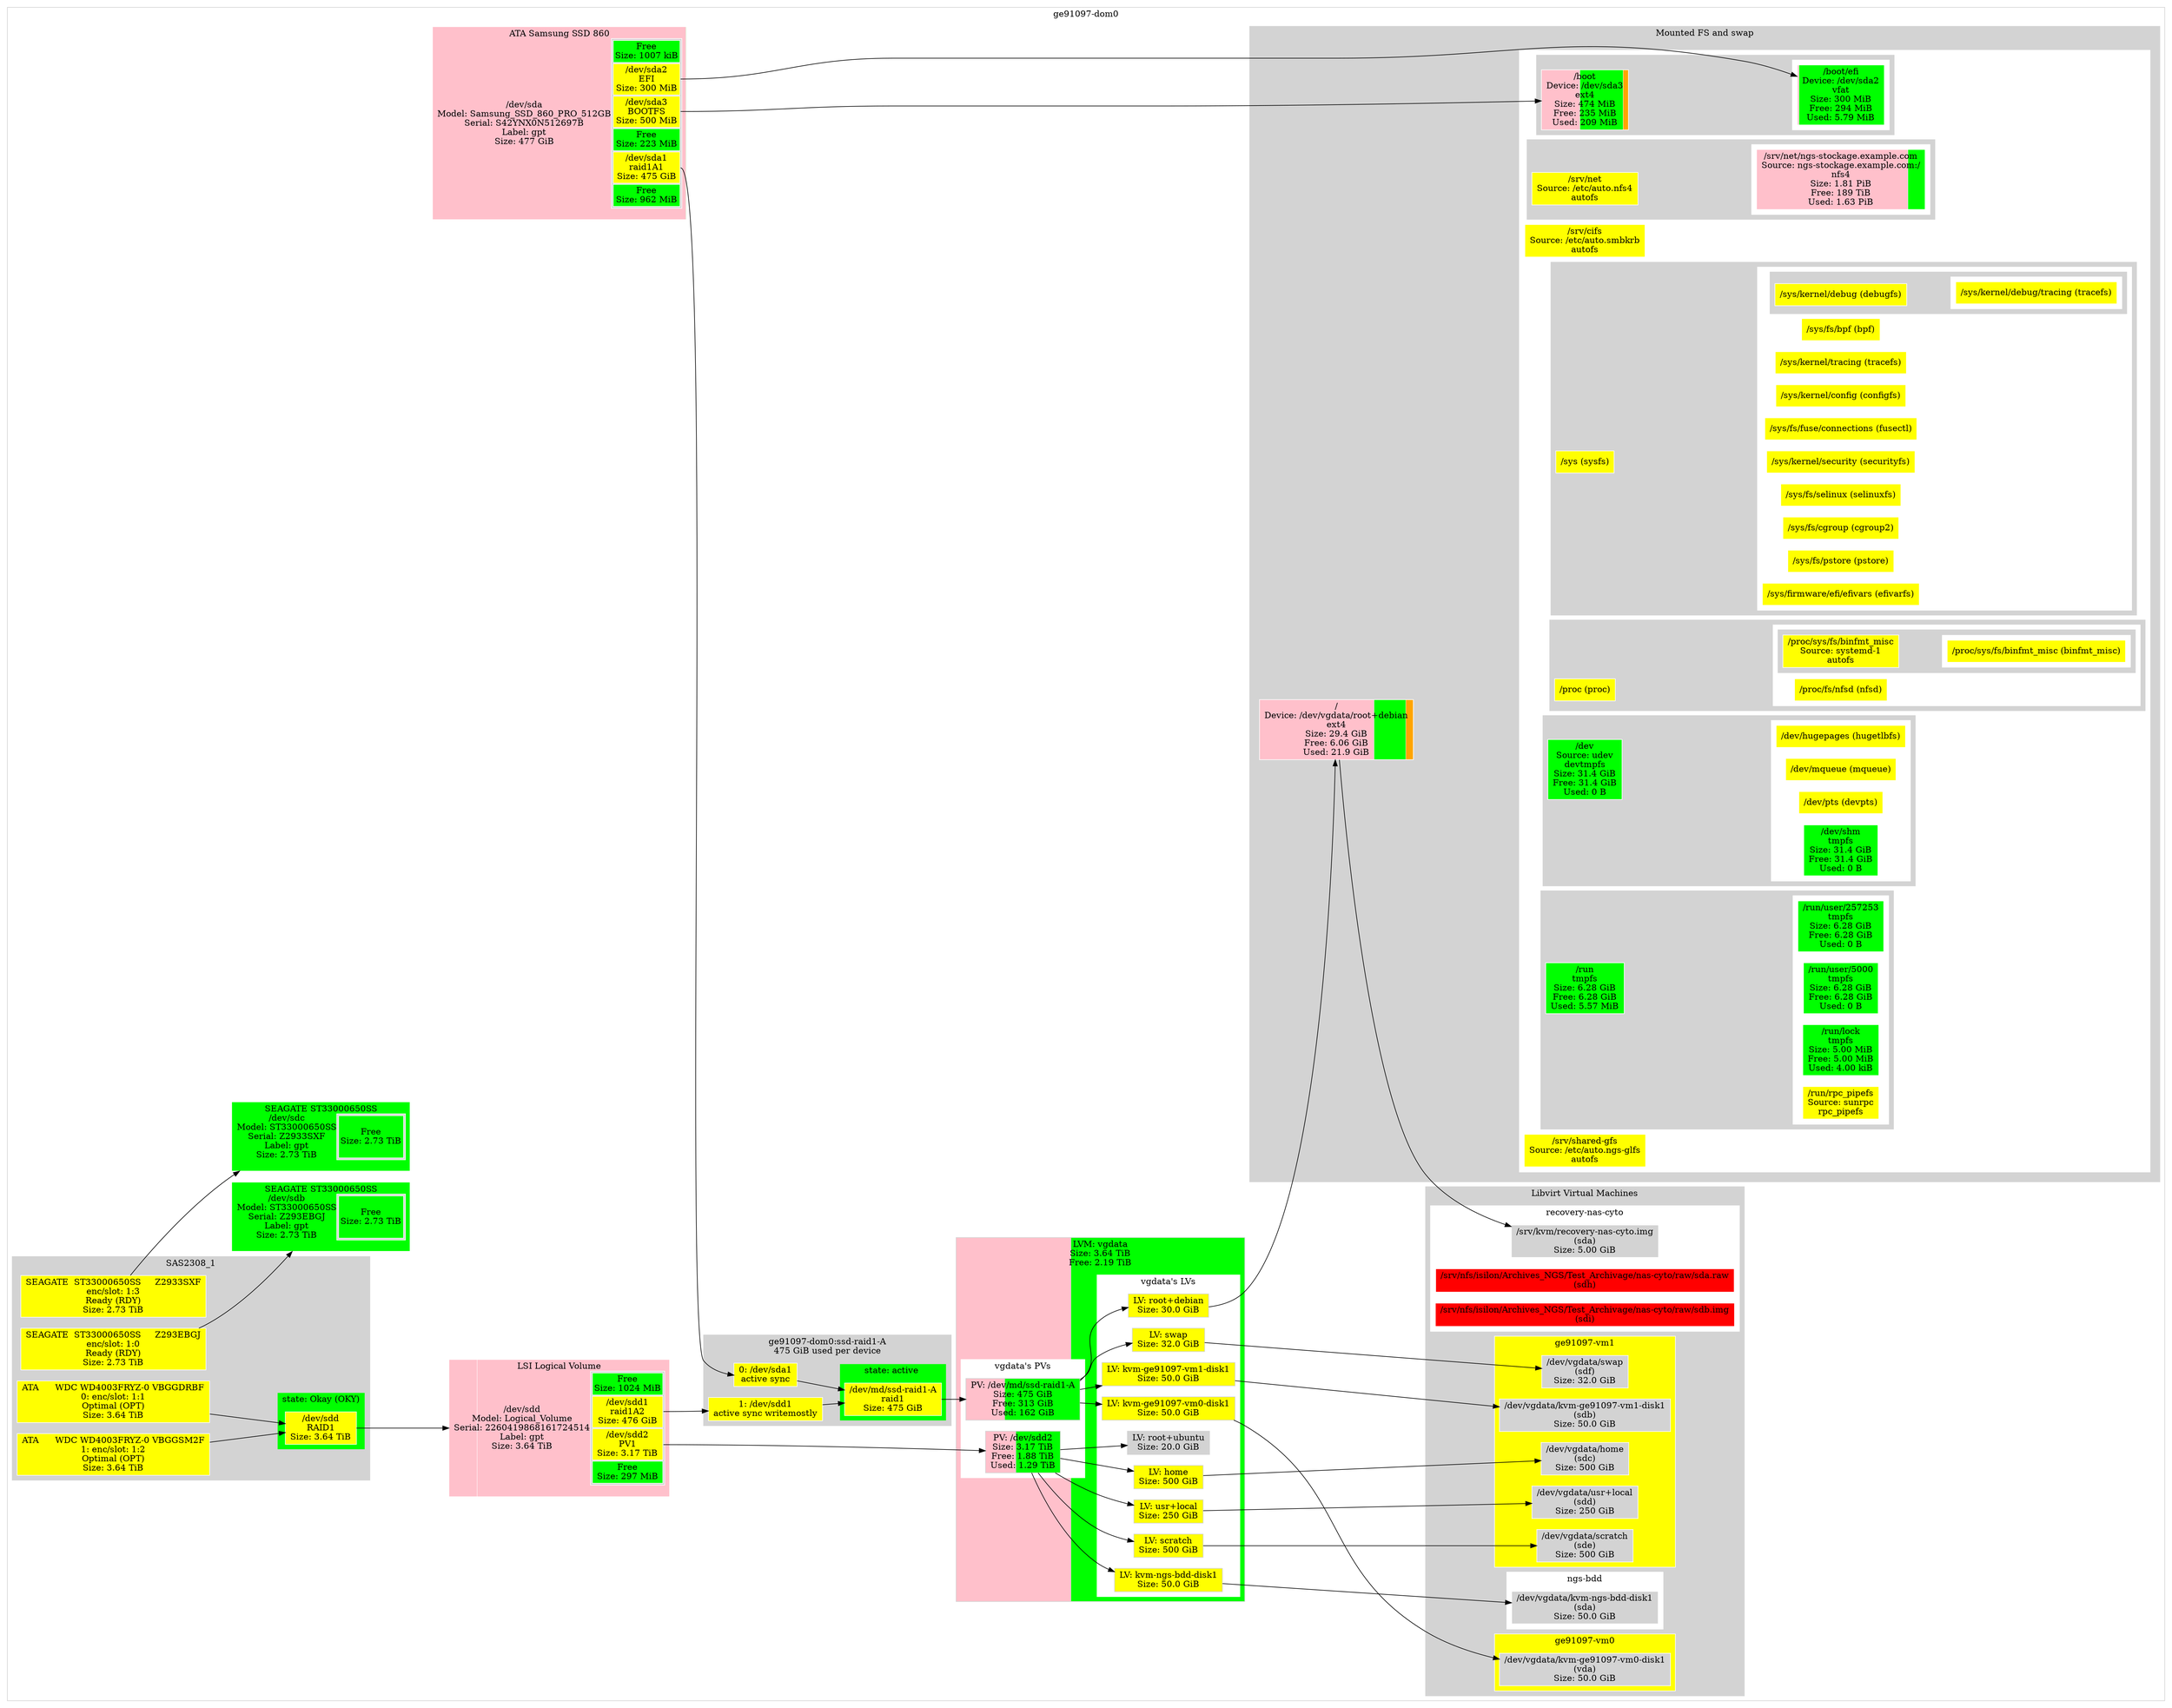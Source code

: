 digraph "ge91097-dom0"{ // HEADER: MACHINE
	rankdir=LR; // HEADER: MACHINE
	subgraph "cluster_machine@ge91097-dom0" {
		style=filled;
		color=lightgrey;
		fillcolor=white;
		node [style=filled,color=white,fillcolor=white,shape=rectangle];
			{ "machine@ge91097-dom0|Partition::GPT@sda" [
				label=<<TABLE BORDER="0" CELLPADDING="0" CELLSPACING="0">
						<TR> <TD COLSPAN="2">ATA Samsung SSD 860</TD> </TR><TR><TD >/dev/sda<BR/>Model: Samsung_SSD_860_PRO_512GB<BR/>Serial: S42YNX0N512697B<BR/>Label: gpt<BR/>Size: 477 GiB</TD>    <TD BGCOLOR="lightgrey">
						<TABLE >
							<TR>
								<TD bgcolor="green">
								Free<BR/>Size: 1007 kiB
								</TD>
							</TR>
							<TR>
								<TD PORT="2" BGCOLOR="yellow">
								/dev/sda2<BR/>EFI<BR/>Size: 300 MiB
								</TD>
							</TR>
							<TR>
								<TD PORT="3" BGCOLOR="yellow">
								/dev/sda3<BR/>BOOTFS<BR/>Size: 500 MiB
								</TD>
							</TR>
							<TR>
								<TD bgcolor="green">
								Free<BR/>Size: 223 MiB
								</TD>
							</TR>
							<TR>
								<TD PORT="1" BGCOLOR="yellow">
								/dev/sda1<BR/>raid1A1<BR/>Size: 475 GiB
								</TD>
							</TR>
							<TR>
								<TD bgcolor="green">
								Free<BR/>Size: 962 MiB
								</TD>
							</TR>
						</TABLE>
						</TD> </TR><TR> <TD COLSPAN="2"> </TD> </TR>
					</TABLE>
				>;
				// Style node
				color=white;
				fillcolor=lightgrey;
				shape="rectangle";
				style=striped;
				fillcolor="green;0.000002:pink;0.000614:pink;0.001024:green;0.000457:pink;0.995933:green;0.001970";
			]; }
			{ "machine@ge91097-dom0|Partition::GPT@sdb" [
				label=<<TABLE BORDER="0" CELLPADDING="0" CELLSPACING="0">
						<TR> <TD COLSPAN="2">SEAGATE ST33000650SS</TD> </TR><TR><TD >/dev/sdb<BR/>Model: ST33000650SS<BR/>Serial: Z293EBGJ<BR/>Label: gpt<BR/>Size: 2.73 TiB</TD>    <TD BGCOLOR="lightgrey">
						<TABLE >
							<TR>
								<TD bgcolor="green">
								Free<BR/>Size: 2.73 TiB
								</TD>
							</TR>
						</TABLE>
						</TD> </TR><TR> <TD COLSPAN="2"> </TD> </TR>
					</TABLE>
				>;
				// Style node
				color=white;
				fillcolor=lightgrey;
				shape="rectangle";
				style=striped;
				fillcolor="green;1.000000";
			]; }
			{ "machine@ge91097-dom0|Partition::GPT@sdc" [
				label=<<TABLE BORDER="0" CELLPADDING="0" CELLSPACING="0">
						<TR> <TD COLSPAN="2">SEAGATE ST33000650SS</TD> </TR><TR><TD >/dev/sdc<BR/>Model: ST33000650SS<BR/>Serial: Z2933SXF<BR/>Label: gpt<BR/>Size: 2.73 TiB</TD>    <TD BGCOLOR="lightgrey">
						<TABLE >
							<TR>
								<TD bgcolor="green">
								Free<BR/>Size: 2.73 TiB
								</TD>
							</TR>
						</TABLE>
						</TD> </TR><TR> <TD COLSPAN="2"> </TD> </TR>
					</TABLE>
				>;
				// Style node
				color=white;
				fillcolor=lightgrey;
				shape="rectangle";
				style=striped;
				fillcolor="green;1.000000";
			]; }
			{ "machine@ge91097-dom0|Partition::GPT@sdd" [
				label=<<TABLE BORDER="0" CELLPADDING="0" CELLSPACING="0">
						<TR> <TD COLSPAN="2">LSI Logical Volume</TD> </TR><TR><TD >/dev/sdd<BR/>Model: Logical_Volume<BR/>Serial: 2260419868161724514<BR/>Label: gpt<BR/>Size: 3.64 TiB</TD>    <TD BGCOLOR="lightgrey">
						<TABLE >
							<TR>
								<TD bgcolor="green">
								Free<BR/>Size: 1024 MiB
								</TD>
							</TR>
							<TR>
								<TD PORT="1" BGCOLOR="yellow">
								/dev/sdd1<BR/>raid1A2<BR/>Size: 476 GiB
								</TD>
							</TR>
							<TR>
								<TD PORT="2" BGCOLOR="yellow">
								/dev/sdd2<BR/>PV1<BR/>Size: 3.17 TiB
								</TD>
							</TR>
							<TR>
								<TD bgcolor="green">
								Free<BR/>Size: 297 MiB
								</TD>
							</TR>
						</TABLE>
						</TD> </TR><TR> <TD COLSPAN="2"> </TD> </TR>
					</TABLE>
				>;
				// Style node
				color=white;
				fillcolor=lightgrey;
				shape="rectangle";
				style=striped;
				fillcolor="green;0.000268:pink;0.127775:pink;0.871878:green;0.000078";
			]; }
			subgraph "cluster_machine@ge91097-dom0|LVM::VG@vgdata" {
				style=filled;
				color=lightgrey;
				fillcolor=lightgrey;
				node [style=filled,color=lightgrey,fillcolor=lightgrey,shape=rectangle];
				subgraph "cluster_machine@ge91097-dom0|LVM::VG@vgdata|::PVs" {
					color=white;
					fillcolor=white;
					{ "machine@ge91097-dom0|LVM::VG@vgdata|::PVs|::PV@md127" [
						label="PV: /dev/md/ssd-raid1-A\nSize: 475 GiB\nFree: 313 GiB\nUsed: 162 GiB";
						shape=rectangle;style=striped;fillcolor="pink;0.341145.2:green"
					]; }
					{ "machine@ge91097-dom0|LVM::VG@vgdata|::PVs|::PV@sdd2" [
						label="PV: /dev/sdd2\nSize: 3.17 TiB\nFree: 1.88 TiB\nUsed: 1.29 TiB";
						shape=rectangle;style=striped;fillcolor="pink;0.406404.2:green"
					]; }
					label="vgdata's PVs";
				}
				subgraph "cluster_machine@ge91097-dom0|LVM::VG@vgdata|::LVs" {
					color=white;
					fillcolor=white;
					{ "machine@ge91097-dom0|LVM::VG@vgdata|::LVs|::LV@home" [
						label="LV: home\nSize: 500 GiB";
						fillcolor="yellow"
					]; }
					{ "machine@ge91097-dom0|LVM::VG@vgdata|::LVs|::LV@kvm-ge91097-vm0-disk1" [
						label="LV: kvm-ge91097-vm0-disk1\nSize: 50.0 GiB";
						fillcolor="yellow"
					]; }
					{ "machine@ge91097-dom0|LVM::VG@vgdata|::LVs|::LV@kvm-ge91097-vm1-disk1" [
						label="LV: kvm-ge91097-vm1-disk1\nSize: 50.0 GiB";
						fillcolor="yellow"
					]; }
					{ "machine@ge91097-dom0|LVM::VG@vgdata|::LVs|::LV@kvm-ngs-bdd-disk1" [
						label="LV: kvm-ngs-bdd-disk1\nSize: 50.0 GiB";
						fillcolor="yellow"
					]; }
					{ "machine@ge91097-dom0|LVM::VG@vgdata|::LVs|::LV@root+debian" [
						label="LV: root+debian\nSize: 30.0 GiB";
						fillcolor="yellow"
					]; }
					{ "machine@ge91097-dom0|LVM::VG@vgdata|::LVs|::LV@root+ubuntu" [
						label="LV: root+ubuntu\nSize: 20.0 GiB";
						fillcolor="lightgrey"
					]; }
					{ "machine@ge91097-dom0|LVM::VG@vgdata|::LVs|::LV@scratch" [
						label="LV: scratch\nSize: 500 GiB";
						fillcolor="yellow"
					]; }
					{ "machine@ge91097-dom0|LVM::VG@vgdata|::LVs|::LV@swap" [
						label="LV: swap\nSize: 32.0 GiB";
						fillcolor="yellow"
					]; }
					{ "machine@ge91097-dom0|LVM::VG@vgdata|::LVs|::LV@usr+local" [
						label="LV: usr+local\nSize: 250 GiB";
						fillcolor="yellow"
					]; }
					label="vgdata's LVs";
				}
				label="LVM: vgdata\nSize: 3.64 TiB\nFree: 2.19 TiB";
				style=striped;fillcolor="pink;0.398080.2:green"
			}
			subgraph "cluster_machine@ge91097-dom0|RAID::MD@md127" {
				style=filled;
				color=lightgrey;
				fillcolor=lightgrey;
				node [style=filled,color=white,fillcolor=lightgrey,shape=rectangle];
				subgraph "cluster_machine@ge91097-dom0|RAID::MD@md127|::State" {
					{ "machine@ge91097-dom0|RAID::MD@md127|::State|::RaidDevice@md127" [
						label="/dev/md/ssd-raid1-A\nraid1\nSize: 475 GiB";
						fillcolor="yellow"
					]; }
					label="state: active ";
					shape=oval
					fillcolor=green
				}
				{ "machine@ge91097-dom0|RAID::MD@md127|::Device@sda1" [
					label="0: /dev/sda1\nactive sync";
					fillcolor=yellow
				]; }
				{ "machine@ge91097-dom0|RAID::MD@md127|::Device@sdd1" [
					label="1: /dev/sdd1\nactive sync writemostly";
					fillcolor=yellow
				]; }
				label="ge91097-dom0:ssd-raid1-A\n475 GiB used per device";
			}
			subgraph "cluster_machine@ge91097-dom0|RAID::LSI::SASIrcu@0" {
				style=filled;
				color=lightgrey;
				fillcolor=lightgrey;
				node [style=filled,color=white,fillcolor=lightgrey,shape=rectangle];
				{ "machine@ge91097-dom0|RAID::LSI::SASIrcu@0|::RawDevice@LSISASIrcu@1:0" [
					label="SEAGATE  ST33000650SS     Z293EBGJ\nenc/slot: 1:0\nReady (RDY)\nSize: 2.73 TiB";
					fillcolor=yellow
				]; }
				{ "machine@ge91097-dom0|RAID::LSI::SASIrcu@0|::RawDevice@LSISASIrcu@1:1" [
					label="ATA      WDC WD4003FRYZ-0 VBGGDRBF\n0: enc/slot: 1:1\nOptimal (OPT)\nSize: 3.64 TiB";
					fillcolor=yellow
				]; }
				{ "machine@ge91097-dom0|RAID::LSI::SASIrcu@0|::RawDevice@LSISASIrcu@1:2" [
					label="ATA      WDC WD4003FRYZ-0 VBGGSM2F\n1: enc/slot: 1:2\nOptimal (OPT)\nSize: 3.64 TiB";
					fillcolor=yellow
				]; }
				{ "machine@ge91097-dom0|RAID::LSI::SASIrcu@0|::RawDevice@LSISASIrcu@1:3" [
					label="SEAGATE  ST33000650SS     Z2933SXF\nenc/slot: 1:3\nReady (RDY)\nSize: 2.73 TiB";
					fillcolor=yellow
				]; }
				subgraph "cluster_machine@ge91097-dom0|RAID::LSI::SASIrcu@0|::State@sdd" {
					{ "machine@ge91097-dom0|RAID::LSI::SASIrcu@0|::State@sdd|::RaidDevice@1" [
						label="/dev/sdd\nRAID1\nSize: 3.64 TiB";
						fillcolor="yellow"
					]; }
					label="state: Okay (OKY)";
					shape=oval
					fillcolor=green
				}
				label="SAS2308_1";
			}
			subgraph "cluster_machine@ge91097-dom0|FS" {
				style=filled;
				color=lightgrey;
				fillcolor=lightgrey;
				node [style=filled,color=white,fillcolor=lightgrey,shape=rectangle];
				subgraph "cluster_machine@ge91097-dom0|FS|::SWAP@@FS@SWAP" {
					style=filled;
					color=white
					fillcolor=lightgrey;
					node [style=filled,color=white,fillcolor=lightgrey,shape=rectangle];
					label="SWAP\nSize: 0 B";
					shape=rectangle;style=striped;fillcolor="yellow"
				}
				subgraph "cluster_machine@ge91097-dom0|FS|::MP@27@/" {
					style=filled;
					color=lightgrey;
					fillcolor=lightgrey;
					node [style=filled,color=white,fillcolor=lightgrey,shape=rectangle];
					{ "machine@ge91097-dom0|FS|::MP@27@/|::FS@FS@27@/" [
						label="/\nDevice: /dev/vgdata/root+debian\next4\nSize: 29.4 GiB\nFree: 6.06 GiB\nUsed: 21.9 GiB";
						shape=rectangle;style=striped;fillcolor="pink;0.744815.2:green;0.206290.2:orange"
					]; }
					subgraph "cluster_machine@ge91097-dom0|FS|::MP@27@/|::C@27@/" {
						color=white;
						fillcolor=white;
						subgraph "cluster_machine@ge91097-dom0|FS|::MP@27@/|::C@27@/|FS::MP@21@/sys" {
							style=filled;
							color=lightgrey;
							fillcolor=lightgrey;
							node [style=filled,color=white,fillcolor=lightgrey,shape=rectangle];
							{ "machine@ge91097-dom0|FS|::MP@27@/|::C@27@/|FS::MP@21@/sys|::FS@FS@21@/sys" [
								label="/sys (sysfs)";
								shape=rectangle;style=striped;fillcolor="yellow"
							]; }
							subgraph "cluster_machine@ge91097-dom0|FS|::MP@27@/|::C@27@/|FS::MP@21@/sys|::C@21@/sys" {
								color=white;
								fillcolor=white;
								{ "machine@ge91097-dom0|FS|::MP@27@/|::C@27@/|FS::MP@21@/sys|::C@21@/sys|FS::MP::FS@FS@28@/sys/kernel/security" [
									label="/sys/kernel/security (securityfs)";
									shape=rectangle;style=striped;fillcolor="yellow"
								]; }
								{ "machine@ge91097-dom0|FS|::MP@27@/|::C@27@/|FS::MP@21@/sys|::C@21@/sys|FS::MP::FS@FS@30@/sys/fs/selinux" [
									label="/sys/fs/selinux (selinuxfs)";
									shape=rectangle;style=striped;fillcolor="yellow"
								]; }
								{ "machine@ge91097-dom0|FS|::MP@27@/|::C@27@/|FS::MP@21@/sys|::C@21@/sys|FS::MP::FS@FS@32@/sys/fs/cgroup" [
									label="/sys/fs/cgroup (cgroup2)";
									shape=rectangle;style=striped;fillcolor="yellow"
								]; }
								{ "machine@ge91097-dom0|FS|::MP@27@/|::C@27@/|FS::MP@21@/sys|::C@21@/sys|FS::MP::FS@FS@33@/sys/fs/pstore" [
									label="/sys/fs/pstore (pstore)";
									shape=rectangle;style=striped;fillcolor="yellow"
								]; }
								{ "machine@ge91097-dom0|FS|::MP@27@/|::C@27@/|FS::MP@21@/sys|::C@21@/sys|FS::MP::FS@FS@34@/sys/firmware/efi/efivars" [
									label="/sys/firmware/efi/efivars (efivarfs)";
									shape=rectangle;style=striped;fillcolor="yellow"
								]; }
								{ "machine@ge91097-dom0|FS|::MP@27@/|::C@27@/|FS::MP@21@/sys|::C@21@/sys|FS::MP::FS@FS@35@/sys/fs/bpf" [
									label="/sys/fs/bpf (bpf)";
									shape=rectangle;style=striped;fillcolor="yellow"
								]; }
								subgraph "cluster_machine@ge91097-dom0|FS|::MP@27@/|::C@27@/|FS::MP@21@/sys|::C@21@/sys|FS::MP@39@/sys/kernel/debug" {
									style=filled;
									color=lightgrey;
									fillcolor=lightgrey;
									node [style=filled,color=white,fillcolor=lightgrey,shape=rectangle];
									{ "machine@ge91097-dom0|FS|::MP@27@/|::C@27@/|FS::MP@21@/sys|::C@21@/sys|FS::MP@39@/sys/kernel/debug|::FS@FS@39@/sys/kernel/debug" [
										label="/sys/kernel/debug (debugfs)";
										shape=rectangle;style=striped;fillcolor="yellow"
									]; }
									subgraph "cluster_machine@ge91097-dom0|FS|::MP@27@/|::C@27@/|FS::MP@21@/sys|::C@21@/sys|FS::MP@39@/sys/kernel/debug|::C@39@/sys/kernel/debug" {
										color=white;
										fillcolor=white;
										{ "machine@ge91097-dom0|FS|::MP@27@/|::C@27@/|FS::MP@21@/sys|::C@21@/sys|FS::MP@39@/sys/kernel/debug|::C@39@/sys/kernel/debug|FS::MP::FS@FS@284@/sys/kernel/debug/tracing" [
											label="/sys/kernel/debug/tracing (tracefs)";
											shape=rectangle;style=striped;fillcolor="yellow"
										]; }
										label="";
									}
									label="";
								}
								{ "machine@ge91097-dom0|FS|::MP@27@/|::C@27@/|FS::MP@21@/sys|::C@21@/sys|FS::MP::FS@FS@40@/sys/kernel/tracing" [
									label="/sys/kernel/tracing (tracefs)";
									shape=rectangle;style=striped;fillcolor="yellow"
								]; }
								{ "machine@ge91097-dom0|FS|::MP@27@/|::C@27@/|FS::MP@21@/sys|::C@21@/sys|FS::MP::FS@FS@41@/sys/kernel/config" [
									label="/sys/kernel/config (configfs)";
									shape=rectangle;style=striped;fillcolor="yellow"
								]; }
								{ "machine@ge91097-dom0|FS|::MP@27@/|::C@27@/|FS::MP@21@/sys|::C@21@/sys|FS::MP::FS@FS@42@/sys/fs/fuse/connections" [
									label="/sys/fs/fuse/connections (fusectl)";
									shape=rectangle;style=striped;fillcolor="yellow"
								]; }
								label="";
							}
							label="";
						}
						subgraph "cluster_machine@ge91097-dom0|FS|::MP@27@/|::C@27@/|FS::MP@22@/proc" {
							style=filled;
							color=lightgrey;
							fillcolor=lightgrey;
							node [style=filled,color=white,fillcolor=lightgrey,shape=rectangle];
							{ "machine@ge91097-dom0|FS|::MP@27@/|::C@27@/|FS::MP@22@/proc|::FS@FS@22@/proc" [
								label="/proc (proc)";
								shape=rectangle;style=striped;fillcolor="yellow"
							]; }
							subgraph "cluster_machine@ge91097-dom0|FS|::MP@27@/|::C@27@/|FS::MP@22@/proc|::C@22@/proc" {
								color=white;
								fillcolor=white;
								subgraph "cluster_machine@ge91097-dom0|FS|::MP@27@/|::C@27@/|FS::MP@22@/proc|::C@22@/proc|FS::MP@36@/proc/sys/fs/binfmt_misc" {
									style=filled;
									color=lightgrey;
									fillcolor=lightgrey;
									node [style=filled,color=white,fillcolor=lightgrey,shape=rectangle];
									{ "machine@ge91097-dom0|FS|::MP@27@/|::C@27@/|FS::MP@22@/proc|::C@22@/proc|FS::MP@36@/proc/sys/fs/binfmt_misc|::FS@FS@36@/proc/sys/fs/binfmt_misc" [
										label="/proc/sys/fs/binfmt_misc\nSource: systemd-1\nautofs";
										shape=rectangle;style=striped;fillcolor="yellow"
									]; }
									subgraph "cluster_machine@ge91097-dom0|FS|::MP@27@/|::C@27@/|FS::MP@22@/proc|::C@22@/proc|FS::MP@36@/proc/sys/fs/binfmt_misc|::C@36@/proc/sys/fs/binfmt_misc" {
										color=white;
										fillcolor=white;
										{ "machine@ge91097-dom0|FS|::MP@27@/|::C@27@/|FS::MP@22@/proc|::C@22@/proc|FS::MP@36@/proc/sys/fs/binfmt_misc|::C@36@/proc/sys/fs/binfmt_misc|FS::MP::FS@FS@462@/proc/sys/fs/binfmt_misc" [
											label="/proc/sys/fs/binfmt_misc (binfmt_misc)";
											shape=rectangle;style=striped;fillcolor="yellow"
										]; }
										label="";
									}
									label="";
								}
								{ "machine@ge91097-dom0|FS|::MP@27@/|::C@27@/|FS::MP@22@/proc|::C@22@/proc|FS::MP::FS@FS@92@/proc/fs/nfsd" [
									label="/proc/fs/nfsd (nfsd)";
									shape=rectangle;style=striped;fillcolor="yellow"
								]; }
								label="";
							}
							label="";
						}
						subgraph "cluster_machine@ge91097-dom0|FS|::MP@27@/|::C@27@/|FS::MP@23@/dev" {
							style=filled;
							color=lightgrey;
							fillcolor=lightgrey;
							node [style=filled,color=white,fillcolor=lightgrey,shape=rectangle];
							{ "machine@ge91097-dom0|FS|::MP@27@/|::C@27@/|FS::MP@23@/dev|::FS@FS@23@/dev" [
								label="/dev\nSource: udev\ndevtmpfs\nSize: 31.4 GiB\nFree: 31.4 GiB\nUsed: 0 B";
								shape=rectangle;style=striped;fillcolor="green"
							]; }
							subgraph "cluster_machine@ge91097-dom0|FS|::MP@27@/|::C@27@/|FS::MP@23@/dev|::C@23@/dev" {
								color=white;
								fillcolor=white;
								{ "machine@ge91097-dom0|FS|::MP@27@/|::C@27@/|FS::MP@23@/dev|::C@23@/dev|FS::MP::FS@FS@24@/dev/pts" [
									label="/dev/pts (devpts)";
									shape=rectangle;style=striped;fillcolor="yellow"
								]; }
								{ "machine@ge91097-dom0|FS|::MP@27@/|::C@27@/|FS::MP@23@/dev|::C@23@/dev|FS::MP::FS@FS@29@/dev/shm" [
									label="/dev/shm\ntmpfs\nSize: 31.4 GiB\nFree: 31.4 GiB\nUsed: 0 B";
									shape=rectangle;style=striped;fillcolor="green"
								]; }
								{ "machine@ge91097-dom0|FS|::MP@27@/|::C@27@/|FS::MP@23@/dev|::C@23@/dev|FS::MP::FS@FS@37@/dev/hugepages" [
									label="/dev/hugepages (hugetlbfs)";
									shape=rectangle;style=striped;fillcolor="yellow"
								]; }
								{ "machine@ge91097-dom0|FS|::MP@27@/|::C@27@/|FS::MP@23@/dev|::C@23@/dev|FS::MP::FS@FS@38@/dev/mqueue" [
									label="/dev/mqueue (mqueue)";
									shape=rectangle;style=striped;fillcolor="yellow"
								]; }
								label="";
							}
							label="";
						}
						subgraph "cluster_machine@ge91097-dom0|FS|::MP@27@/|::C@27@/|FS::MP@25@/run" {
							style=filled;
							color=lightgrey;
							fillcolor=lightgrey;
							node [style=filled,color=white,fillcolor=lightgrey,shape=rectangle];
							{ "machine@ge91097-dom0|FS|::MP@27@/|::C@27@/|FS::MP@25@/run|::FS@FS@25@/run" [
								label="/run\ntmpfs\nSize: 6.28 GiB\nFree: 6.28 GiB\nUsed: 5.57 MiB";
								shape=rectangle;style=striped;fillcolor="pink;0.000866.2:green"
							]; }
							subgraph "cluster_machine@ge91097-dom0|FS|::MP@27@/|::C@27@/|FS::MP@25@/run|::C@25@/run" {
								color=white;
								fillcolor=white;
								{ "machine@ge91097-dom0|FS|::MP@27@/|::C@27@/|FS::MP@25@/run|::C@25@/run|FS::MP::FS@FS@31@/run/lock" [
									label="/run/lock\ntmpfs\nSize: 5.00 MiB\nFree: 5.00 MiB\nUsed: 4.00 kiB";
									shape=rectangle;style=striped;fillcolor="pink;0.000781.2:green"
								]; }
								{ "machine@ge91097-dom0|FS|::MP@27@/|::C@27@/|FS::MP@25@/run|::C@25@/run|FS::MP::FS@FS@43@/run/rpc_pipefs" [
									label="/run/rpc_pipefs\nSource: sunrpc\nrpc_pipefs";
									shape=rectangle;style=striped;fillcolor="yellow"
								]; }
								{ "machine@ge91097-dom0|FS|::MP@27@/|::C@27@/|FS::MP@25@/run|::C@25@/run|FS::MP::FS@FS@308@/run/user/257253" [
									label="/run/user/257253\ntmpfs\nSize: 6.28 GiB\nFree: 6.28 GiB\nUsed: 0 B";
									shape=rectangle;style=striped;fillcolor="green"
								]; }
								{ "machine@ge91097-dom0|FS|::MP@27@/|::C@27@/|FS::MP@25@/run|::C@25@/run|FS::MP::FS@FS@391@/run/user/5000" [
									label="/run/user/5000\ntmpfs\nSize: 6.28 GiB\nFree: 6.28 GiB\nUsed: 0 B";
									shape=rectangle;style=striped;fillcolor="green"
								]; }
								label="";
							}
							label="";
						}
						subgraph "cluster_machine@ge91097-dom0|FS|::MP@27@/|::C@27@/|FS::MP@95@/boot" {
							style=filled;
							color=lightgrey;
							fillcolor=lightgrey;
							node [style=filled,color=white,fillcolor=lightgrey,shape=rectangle];
							{ "machine@ge91097-dom0|FS|::MP@27@/|::C@27@/|FS::MP@95@/boot|::FS@FS@95@/boot" [
								label="/boot\nDevice: /dev/sda3\next4\nSize: 474 MiB\nFree: 235 MiB\nUsed: 209 MiB";
								shape=rectangle;style=striped;fillcolor="pink;0.442009.2:green;0.496804.2:orange"
							]; }
							subgraph "cluster_machine@ge91097-dom0|FS|::MP@27@/|::C@27@/|FS::MP@95@/boot|::C@95@/boot" {
								color=white;
								fillcolor=white;
								{ "machine@ge91097-dom0|FS|::MP@27@/|::C@27@/|FS::MP@95@/boot|::C@95@/boot|FS::MP::FS@FS@98@/boot/efi" [
									label="/boot/efi\nDevice: /dev/sda2\nvfat\nSize: 300 MiB\nFree: 294 MiB\nUsed: 5.79 MiB";
									shape=rectangle;style=striped;fillcolor="pink;0.019308.2:green"
								]; }
								label="";
							}
							label="";
						}
						{ "machine@ge91097-dom0|FS|::MP@27@/|::C@27@/|FS::MP::FS@FS@354@/srv/cifs" [
							label="/srv/cifs\nSource: /etc/auto.smbkrb\nautofs";
							shape=rectangle;style=striped;fillcolor="yellow"
						]; }
						subgraph "cluster_machine@ge91097-dom0|FS|::MP@27@/|::C@27@/|FS::MP@365@/srv/net" {
							style=filled;
							color=lightgrey;
							fillcolor=lightgrey;
							node [style=filled,color=white,fillcolor=lightgrey,shape=rectangle];
							{ "machine@ge91097-dom0|FS|::MP@27@/|::C@27@/|FS::MP@365@/srv/net|::FS@FS@365@/srv/net" [
								label="/srv/net\nSource: /etc/auto.nfs4\nautofs";
								shape=rectangle;style=striped;fillcolor="yellow"
							]; }
							subgraph "cluster_machine@ge91097-dom0|FS|::MP@27@/|::C@27@/|FS::MP@365@/srv/net|::C@365@/srv/net" {
								color=white;
								fillcolor=white;
								{ "machine@ge91097-dom0|FS|::MP@27@/|::C@27@/|FS::MP@365@/srv/net|::C@365@/srv/net|FS::MP::FS@FS@392@/srv/net/ngs-stockage.example.com" [
									label="/srv/net/ngs-stockage.example.com\nSource: ngs-stockage.example.com:/\nnfs4\nSize: 1.81 PiB\nFree: 189 TiB\nUsed: 1.63 PiB";
									shape=rectangle;style=striped;fillcolor="pink;0.898229.2:green"
								]; }
								label="";
							}
							label="";
						}
						{ "machine@ge91097-dom0|FS|::MP@27@/|::C@27@/|FS::MP::FS@FS@376@/srv/shared-gfs" [
							label="/srv/shared-gfs\nSource: /etc/auto.ngs-glfs\nautofs";
							shape=rectangle;style=striped;fillcolor="yellow"
						]; }
						label="";
					}
					label="";
				}
				label="Mounted FS and swap";
			}
			subgraph "cluster_machine@ge91097-dom0|Libvirt" {
				style=filled;
				color=lightgrey;
				fillcolor=lightgrey;
				node [style=filled,color=white,fillcolor=lightgrey,shape=rectangle];
				subgraph "cluster_machine@ge91097-dom0|Libvirt|::VM@recovery-nas-cyto" {
					color=white;
					fillcolor=white;
					{ "machine@ge91097-dom0|Libvirt|::VM@recovery-nas-cyto|::Block@sda" [
						label="/srv/kvm/recovery-nas-cyto.img\n(sda)\nSize: 5.00 GiB";
					]; }
					{ "machine@ge91097-dom0|Libvirt|::VM@recovery-nas-cyto|::Block@sdh" [
						label="/srv/nfs/isilon/Archives_NGS/Test_Archivage/nas-cyto/raw/sda.raw\n(sdh)";
						fillcolor=red
					]; }
					{ "machine@ge91097-dom0|Libvirt|::VM@recovery-nas-cyto|::Block@sdi" [
						label="/srv/nfs/isilon/Archives_NGS/Test_Archivage/nas-cyto/raw/sdb.img\n(sdi)";
						fillcolor=red
					]; }
					label="recovery-nas-cyto";
				}
				subgraph "cluster_machine@ge91097-dom0|Libvirt|::VM@ngs-bdd" {
					color=white;
					fillcolor=white;
					{ "machine@ge91097-dom0|Libvirt|::VM@ngs-bdd|::Block@sda" [
						label="/dev/vgdata/kvm-ngs-bdd-disk1\n(sda)\nSize: 50.0 GiB";
					]; }
					label="ngs-bdd";
				}
				subgraph "cluster_machine@ge91097-dom0|Libvirt|::VM@ge91097-vm1" {
					color=white;
					fillcolor=white;
					{ "machine@ge91097-dom0|Libvirt|::VM@ge91097-vm1|::Block@sdc" [
						label="/dev/vgdata/home\n(sdc)\nSize: 500 GiB";
					]; }
					{ "machine@ge91097-dom0|Libvirt|::VM@ge91097-vm1|::Block@sdb" [
						label="/dev/vgdata/kvm-ge91097-vm1-disk1\n(sdb)\nSize: 50.0 GiB";
					]; }
					{ "machine@ge91097-dom0|Libvirt|::VM@ge91097-vm1|::Block@sde" [
						label="/dev/vgdata/scratch\n(sde)\nSize: 500 GiB";
					]; }
					{ "machine@ge91097-dom0|Libvirt|::VM@ge91097-vm1|::Block@sdf" [
						label="/dev/vgdata/swap\n(sdf)\nSize: 32.0 GiB";
					]; }
					{ "machine@ge91097-dom0|Libvirt|::VM@ge91097-vm1|::Block@sdd" [
						label="/dev/vgdata/usr+local\n(sdd)\nSize: 250 GiB";
					]; }
					label="ge91097-vm1";
					fillcolor=yellow
				}
				subgraph "cluster_machine@ge91097-dom0|Libvirt|::VM@ge91097-vm0" {
					color=white;
					fillcolor=white;
					{ "machine@ge91097-dom0|Libvirt|::VM@ge91097-vm0|::Block@vda" [
						label="/dev/vgdata/kvm-ge91097-vm0-disk1\n(vda)\nSize: 50.0 GiB";
					]; }
					label="ge91097-vm0";
					fillcolor=yellow
				}
				label="Libvirt Virtual Machines";
			}
			// Links from LVM VG: LVM::VG@vgdata
			"machine@ge91097-dom0|LVM::VG@vgdata|::PVs|::PV@sdd2" -> "machine@ge91097-dom0|LVM::VG@vgdata|::LVs|::LV@home"
			"machine@ge91097-dom0|LVM::VG@vgdata|::PVs|::PV@md127" -> "machine@ge91097-dom0|LVM::VG@vgdata|::LVs|::LV@kvm-ge91097-vm0-disk1"
			"machine@ge91097-dom0|LVM::VG@vgdata|::PVs|::PV@md127" -> "machine@ge91097-dom0|LVM::VG@vgdata|::LVs|::LV@kvm-ge91097-vm1-disk1"
			"machine@ge91097-dom0|LVM::VG@vgdata|::PVs|::PV@sdd2" -> "machine@ge91097-dom0|LVM::VG@vgdata|::LVs|::LV@kvm-ngs-bdd-disk1"
			"machine@ge91097-dom0|LVM::VG@vgdata|::PVs|::PV@md127" -> "machine@ge91097-dom0|LVM::VG@vgdata|::LVs|::LV@root+debian"
			"machine@ge91097-dom0|LVM::VG@vgdata|::PVs|::PV@sdd2" -> "machine@ge91097-dom0|LVM::VG@vgdata|::LVs|::LV@root+ubuntu"
			"machine@ge91097-dom0|LVM::VG@vgdata|::PVs|::PV@sdd2" -> "machine@ge91097-dom0|LVM::VG@vgdata|::LVs|::LV@scratch"
			"machine@ge91097-dom0|LVM::VG@vgdata|::PVs|::PV@md127" -> "machine@ge91097-dom0|LVM::VG@vgdata|::LVs|::LV@swap"
			"machine@ge91097-dom0|LVM::VG@vgdata|::PVs|::PV@sdd2" -> "machine@ge91097-dom0|LVM::VG@vgdata|::LVs|::LV@usr+local"
			// Links from MD: /dev/md/ssd-raid1-A
			"machine@ge91097-dom0|RAID::MD@md127|::Device@sda1" -> "machine@ge91097-dom0|RAID::MD@md127|::State|::RaidDevice@md127"
			"machine@ge91097-dom0|RAID::MD@md127|::Device@sdd1" -> "machine@ge91097-dom0|RAID::MD@md127|::State|::RaidDevice@md127"
			// Links from MegaCli: Controller 0
			
			"machine@ge91097-dom0|RAID::LSI::SASIrcu@0|::RawDevice@LSISASIrcu@1:1" -> "machine@ge91097-dom0|RAID::LSI::SASIrcu@0|::State@sdd|::RaidDevice@1"
			"machine@ge91097-dom0|RAID::LSI::SASIrcu@0|::RawDevice@LSISASIrcu@1:2" -> "machine@ge91097-dom0|RAID::LSI::SASIrcu@0|::State@sdd|::RaidDevice@1"
			
			// Links from FS::MP::FS@FS@21@/sys
			"machine@ge91097-dom0|FS|::MP@27@/|::FS@FS@27@/" -> "machine@ge91097-dom0|FS|::MP@27@/|::C@27@/|FS::MP@21@/sys|::FS@FS@21@/sys" [style=invis]
			// Links from FS::MP::FS@FS@28@/sys/kernel/security
			"machine@ge91097-dom0|FS|::MP@27@/|::C@27@/|FS::MP@21@/sys|::FS@FS@21@/sys" -> "machine@ge91097-dom0|FS|::MP@27@/|::C@27@/|FS::MP@21@/sys|::C@21@/sys|FS::MP::FS@FS@28@/sys/kernel/security" [style=invis]
			// Links from FS::MP::FS@FS@30@/sys/fs/selinux
			"machine@ge91097-dom0|FS|::MP@27@/|::C@27@/|FS::MP@21@/sys|::FS@FS@21@/sys" -> "machine@ge91097-dom0|FS|::MP@27@/|::C@27@/|FS::MP@21@/sys|::C@21@/sys|FS::MP::FS@FS@30@/sys/fs/selinux" [style=invis]
			// Links from FS::MP::FS@FS@32@/sys/fs/cgroup
			"machine@ge91097-dom0|FS|::MP@27@/|::C@27@/|FS::MP@21@/sys|::FS@FS@21@/sys" -> "machine@ge91097-dom0|FS|::MP@27@/|::C@27@/|FS::MP@21@/sys|::C@21@/sys|FS::MP::FS@FS@32@/sys/fs/cgroup" [style=invis]
			// Links from FS::MP::FS@FS@33@/sys/fs/pstore
			"machine@ge91097-dom0|FS|::MP@27@/|::C@27@/|FS::MP@21@/sys|::FS@FS@21@/sys" -> "machine@ge91097-dom0|FS|::MP@27@/|::C@27@/|FS::MP@21@/sys|::C@21@/sys|FS::MP::FS@FS@33@/sys/fs/pstore" [style=invis]
			// Links from FS::MP::FS@FS@34@/sys/firmware/efi/efivars
			"machine@ge91097-dom0|FS|::MP@27@/|::C@27@/|FS::MP@21@/sys|::FS@FS@21@/sys" -> "machine@ge91097-dom0|FS|::MP@27@/|::C@27@/|FS::MP@21@/sys|::C@21@/sys|FS::MP::FS@FS@34@/sys/firmware/efi/efivars" [style=invis]
			// Links from FS::MP::FS@FS@35@/sys/fs/bpf
			"machine@ge91097-dom0|FS|::MP@27@/|::C@27@/|FS::MP@21@/sys|::FS@FS@21@/sys" -> "machine@ge91097-dom0|FS|::MP@27@/|::C@27@/|FS::MP@21@/sys|::C@21@/sys|FS::MP::FS@FS@35@/sys/fs/bpf" [style=invis]
			// Links from FS::MP::FS@FS@39@/sys/kernel/debug
			"machine@ge91097-dom0|FS|::MP@27@/|::C@27@/|FS::MP@21@/sys|::FS@FS@21@/sys" -> "machine@ge91097-dom0|FS|::MP@27@/|::C@27@/|FS::MP@21@/sys|::C@21@/sys|FS::MP@39@/sys/kernel/debug|::FS@FS@39@/sys/kernel/debug" [style=invis]
			// Links from FS::MP::FS@FS@284@/sys/kernel/debug/tracing
			"machine@ge91097-dom0|FS|::MP@27@/|::C@27@/|FS::MP@21@/sys|::C@21@/sys|FS::MP@39@/sys/kernel/debug|::FS@FS@39@/sys/kernel/debug" -> "machine@ge91097-dom0|FS|::MP@27@/|::C@27@/|FS::MP@21@/sys|::C@21@/sys|FS::MP@39@/sys/kernel/debug|::C@39@/sys/kernel/debug|FS::MP::FS@FS@284@/sys/kernel/debug/tracing" [style=invis]
			// Links from FS::MP::FS@FS@40@/sys/kernel/tracing
			"machine@ge91097-dom0|FS|::MP@27@/|::C@27@/|FS::MP@21@/sys|::FS@FS@21@/sys" -> "machine@ge91097-dom0|FS|::MP@27@/|::C@27@/|FS::MP@21@/sys|::C@21@/sys|FS::MP::FS@FS@40@/sys/kernel/tracing" [style=invis]
			// Links from FS::MP::FS@FS@41@/sys/kernel/config
			"machine@ge91097-dom0|FS|::MP@27@/|::C@27@/|FS::MP@21@/sys|::FS@FS@21@/sys" -> "machine@ge91097-dom0|FS|::MP@27@/|::C@27@/|FS::MP@21@/sys|::C@21@/sys|FS::MP::FS@FS@41@/sys/kernel/config" [style=invis]
			// Links from FS::MP::FS@FS@42@/sys/fs/fuse/connections
			"machine@ge91097-dom0|FS|::MP@27@/|::C@27@/|FS::MP@21@/sys|::FS@FS@21@/sys" -> "machine@ge91097-dom0|FS|::MP@27@/|::C@27@/|FS::MP@21@/sys|::C@21@/sys|FS::MP::FS@FS@42@/sys/fs/fuse/connections" [style=invis]
			// Links from FS::MP::FS@FS@22@/proc
			"machine@ge91097-dom0|FS|::MP@27@/|::FS@FS@27@/" -> "machine@ge91097-dom0|FS|::MP@27@/|::C@27@/|FS::MP@22@/proc|::FS@FS@22@/proc" [style=invis]
			// Links from FS::MP::FS@FS@36@/proc/sys/fs/binfmt_misc
			"machine@ge91097-dom0|FS|::MP@27@/|::C@27@/|FS::MP@22@/proc|::FS@FS@22@/proc" -> "machine@ge91097-dom0|FS|::MP@27@/|::C@27@/|FS::MP@22@/proc|::C@22@/proc|FS::MP@36@/proc/sys/fs/binfmt_misc|::FS@FS@36@/proc/sys/fs/binfmt_misc" [style=invis]
			// Links from FS::MP::FS@FS@462@/proc/sys/fs/binfmt_misc
			"machine@ge91097-dom0|FS|::MP@27@/|::C@27@/|FS::MP@22@/proc|::C@22@/proc|FS::MP@36@/proc/sys/fs/binfmt_misc|::FS@FS@36@/proc/sys/fs/binfmt_misc" -> "machine@ge91097-dom0|FS|::MP@27@/|::C@27@/|FS::MP@22@/proc|::C@22@/proc|FS::MP@36@/proc/sys/fs/binfmt_misc|::C@36@/proc/sys/fs/binfmt_misc|FS::MP::FS@FS@462@/proc/sys/fs/binfmt_misc" [style=invis]
			// Links from FS::MP::FS@FS@92@/proc/fs/nfsd
			"machine@ge91097-dom0|FS|::MP@27@/|::C@27@/|FS::MP@22@/proc|::FS@FS@22@/proc" -> "machine@ge91097-dom0|FS|::MP@27@/|::C@27@/|FS::MP@22@/proc|::C@22@/proc|FS::MP::FS@FS@92@/proc/fs/nfsd" [style=invis]
			// Links from FS::MP::FS@FS@23@/dev
			"machine@ge91097-dom0|FS|::MP@27@/|::FS@FS@27@/" -> "machine@ge91097-dom0|FS|::MP@27@/|::C@27@/|FS::MP@23@/dev|::FS@FS@23@/dev" [style=invis]
			// Links from FS::MP::FS@FS@24@/dev/pts
			"machine@ge91097-dom0|FS|::MP@27@/|::C@27@/|FS::MP@23@/dev|::FS@FS@23@/dev" -> "machine@ge91097-dom0|FS|::MP@27@/|::C@27@/|FS::MP@23@/dev|::C@23@/dev|FS::MP::FS@FS@24@/dev/pts" [style=invis]
			// Links from FS::MP::FS@FS@29@/dev/shm
			"machine@ge91097-dom0|FS|::MP@27@/|::C@27@/|FS::MP@23@/dev|::FS@FS@23@/dev" -> "machine@ge91097-dom0|FS|::MP@27@/|::C@27@/|FS::MP@23@/dev|::C@23@/dev|FS::MP::FS@FS@29@/dev/shm" [style=invis]
			// Links from FS::MP::FS@FS@37@/dev/hugepages
			"machine@ge91097-dom0|FS|::MP@27@/|::C@27@/|FS::MP@23@/dev|::FS@FS@23@/dev" -> "machine@ge91097-dom0|FS|::MP@27@/|::C@27@/|FS::MP@23@/dev|::C@23@/dev|FS::MP::FS@FS@37@/dev/hugepages" [style=invis]
			// Links from FS::MP::FS@FS@38@/dev/mqueue
			"machine@ge91097-dom0|FS|::MP@27@/|::C@27@/|FS::MP@23@/dev|::FS@FS@23@/dev" -> "machine@ge91097-dom0|FS|::MP@27@/|::C@27@/|FS::MP@23@/dev|::C@23@/dev|FS::MP::FS@FS@38@/dev/mqueue" [style=invis]
			// Links from FS::MP::FS@FS@25@/run
			"machine@ge91097-dom0|FS|::MP@27@/|::FS@FS@27@/" -> "machine@ge91097-dom0|FS|::MP@27@/|::C@27@/|FS::MP@25@/run|::FS@FS@25@/run" [style=invis]
			// Links from FS::MP::FS@FS@31@/run/lock
			"machine@ge91097-dom0|FS|::MP@27@/|::C@27@/|FS::MP@25@/run|::FS@FS@25@/run" -> "machine@ge91097-dom0|FS|::MP@27@/|::C@27@/|FS::MP@25@/run|::C@25@/run|FS::MP::FS@FS@31@/run/lock" [style=invis]
			// Links from FS::MP::FS@FS@43@/run/rpc_pipefs
			"machine@ge91097-dom0|FS|::MP@27@/|::C@27@/|FS::MP@25@/run|::FS@FS@25@/run" -> "machine@ge91097-dom0|FS|::MP@27@/|::C@27@/|FS::MP@25@/run|::C@25@/run|FS::MP::FS@FS@43@/run/rpc_pipefs" [style=invis]
			// Links from FS::MP::FS@FS@308@/run/user/257253
			"machine@ge91097-dom0|FS|::MP@27@/|::C@27@/|FS::MP@25@/run|::FS@FS@25@/run" -> "machine@ge91097-dom0|FS|::MP@27@/|::C@27@/|FS::MP@25@/run|::C@25@/run|FS::MP::FS@FS@308@/run/user/257253" [style=invis]
			// Links from FS::MP::FS@FS@391@/run/user/5000
			"machine@ge91097-dom0|FS|::MP@27@/|::C@27@/|FS::MP@25@/run|::FS@FS@25@/run" -> "machine@ge91097-dom0|FS|::MP@27@/|::C@27@/|FS::MP@25@/run|::C@25@/run|FS::MP::FS@FS@391@/run/user/5000" [style=invis]
			// Links from FS::MP::FS@FS@95@/boot
			"machine@ge91097-dom0|FS|::MP@27@/|::FS@FS@27@/" -> "machine@ge91097-dom0|FS|::MP@27@/|::C@27@/|FS::MP@95@/boot|::FS@FS@95@/boot" [style=invis]
			// Links from FS::MP::FS@FS@98@/boot/efi
			"machine@ge91097-dom0|FS|::MP@27@/|::C@27@/|FS::MP@95@/boot|::FS@FS@95@/boot" -> "machine@ge91097-dom0|FS|::MP@27@/|::C@27@/|FS::MP@95@/boot|::C@95@/boot|FS::MP::FS@FS@98@/boot/efi" [style=invis]
			// Links from FS::MP::FS@FS@354@/srv/cifs
			"machine@ge91097-dom0|FS|::MP@27@/|::FS@FS@27@/" -> "machine@ge91097-dom0|FS|::MP@27@/|::C@27@/|FS::MP::FS@FS@354@/srv/cifs" [style=invis]
			// Links from FS::MP::FS@FS@365@/srv/net
			"machine@ge91097-dom0|FS|::MP@27@/|::FS@FS@27@/" -> "machine@ge91097-dom0|FS|::MP@27@/|::C@27@/|FS::MP@365@/srv/net|::FS@FS@365@/srv/net" [style=invis]
			// Links from FS::MP::FS@FS@392@/srv/net/ngs-stockage.example.com
			"machine@ge91097-dom0|FS|::MP@27@/|::C@27@/|FS::MP@365@/srv/net|::FS@FS@365@/srv/net" -> "machine@ge91097-dom0|FS|::MP@27@/|::C@27@/|FS::MP@365@/srv/net|::C@365@/srv/net|FS::MP::FS@FS@392@/srv/net/ngs-stockage.example.com" [style=invis]
			// Links from FS::MP::FS@FS@376@/srv/shared-gfs
			"machine@ge91097-dom0|FS|::MP@27@/|::FS@FS@27@/" -> "machine@ge91097-dom0|FS|::MP@27@/|::C@27@/|FS::MP::FS@FS@376@/srv/shared-gfs" [style=invis]
			// Links from Libvirt::VM::Block@sda
			// SOURCE LINK: recovery-nas-cyto 5368709120 (sda) "machine@ge91097-dom0|Libvirt|::VM@recovery-nas-cyto|::Block@sda"
			// Links from Libvirt::VM::Block@sdh
			// SOURCE LINK: recovery-nas-cyto 0 (sdh) "machine@ge91097-dom0|Libvirt|::VM@recovery-nas-cyto|::Block@sdh"
			// Links from Libvirt::VM::Block@sdi
			// SOURCE LINK: recovery-nas-cyto 0 (sdi) "machine@ge91097-dom0|Libvirt|::VM@recovery-nas-cyto|::Block@sdi"
			// Links from Libvirt::VM::Block@sda
			// SOURCE LINK: ngs-bdd 53687091200 (sda) "machine@ge91097-dom0|Libvirt|::VM@ngs-bdd|::Block@sda"
			// Links from Libvirt::VM::Block@sdc
			// SOURCE LINK: ge91097-vm1 536870912000 (sdc) "machine@ge91097-dom0|Libvirt|::VM@ge91097-vm1|::Block@sdc"
			// Links from Libvirt::VM::Block@sdb
			// SOURCE LINK: ge91097-vm1 53687091200 (sdb) "machine@ge91097-dom0|Libvirt|::VM@ge91097-vm1|::Block@sdb"
			// Links from Libvirt::VM::Block@sde
			// SOURCE LINK: ge91097-vm1 536870912000 (sde) "machine@ge91097-dom0|Libvirt|::VM@ge91097-vm1|::Block@sde"
			// Links from Libvirt::VM::Block@sdf
			// SOURCE LINK: ge91097-vm1 34359738368 (sdf) "machine@ge91097-dom0|Libvirt|::VM@ge91097-vm1|::Block@sdf"
			// Links from Libvirt::VM::Block@sdd
			// SOURCE LINK: ge91097-vm1 268435456000 (sdd) "machine@ge91097-dom0|Libvirt|::VM@ge91097-vm1|::Block@sdd"
			// Links from Libvirt::VM::Block@vda
			// SOURCE LINK: ge91097-vm0 53687091200 (vda) "machine@ge91097-dom0|Libvirt|::VM@ge91097-vm0|::Block@vda"
			// Links for Partition::GPT@sda
			// TARGET LINK: ge91097-dom0 512110190592 sda "machine@ge91097-dom0|Partition::GPT@sda"
			// Links for Partition::Table
			// Links for Partition::Table::Part::Free@_1
			// Links for Partition::Table::Part::Data@sda2
			// Links for Partition::Table::Part::Data@sda3
			// Links for Partition::Table::Part::Free@_2
			// Links for Partition::Table::Part::Data@sda1
			// Links for Partition::Table::Part::Free@_3
			// Links for Partition::GPT@sdb
			"machine@ge91097-dom0|RAID::LSI::SASIrcu@0|::RawDevice@LSISASIrcu@1:0" -> "machine@ge91097-dom0|Partition::GPT@sdb"
			// Links for Partition::GPT@sdb
			// Links for Partition::Table
			// Links for Partition::Table::Part::Free@_1
			// Links for Partition::GPT@sdc
			"machine@ge91097-dom0|RAID::LSI::SASIrcu@0|::RawDevice@LSISASIrcu@1:3" -> "machine@ge91097-dom0|Partition::GPT@sdc"
			// Links for Partition::GPT@sdc
			// Links for Partition::Table
			// Links for Partition::Table::Part::Free@_1
			// Links for Partition::GPT@sdd
			"machine@ge91097-dom0|RAID::LSI::SASIrcu@0|::State@sdd|::RaidDevice@1" -> "machine@ge91097-dom0|Partition::GPT@sdd"
			// Links for Partition::GPT@sdd
			// Links for Partition::Table
			// Links for Partition::Table::Part::Free@_1
			// Links for Partition::Table::Part::Data@sdd1
			// Links for Partition::Table::Part::Data@sdd2
			// Links for Partition::Table::Part::Free@_2
			// Links for LVM VG: LVM::VG@vgdata
			// Links for LVM::VG::PVs
			// Links for LVM::VG::PVs::PV@md127
			"machine@ge91097-dom0|RAID::MD@md127|::State|::RaidDevice@md127" -> "machine@ge91097-dom0|LVM::VG@vgdata|::PVs|::PV@md127"
			// Links for LVM::VG::PVs::PV@md127
			// Links for LVM::VG::PVs::PV@sdd2
			"machine@ge91097-dom0|Partition::GPT@sdd":"2" -> "machine@ge91097-dom0|LVM::VG@vgdata|::PVs|::PV@sdd2"
			// Links for LVM::VG::PVs::PV@sdd2
			// Links for LVM::VG::LVs
			// Links for LVM::VG::LVs::LV@home
			// Links for LVM::VG::LVs::LV@kvm-ge91097-vm0-disk1
			// Links for LVM::VG::LVs::LV@kvm-ge91097-vm1-disk1
			// Links for LVM::VG::LVs::LV@kvm-ngs-bdd-disk1
			// Links for LVM::VG::LVs::LV@root+debian
			// Links for LVM::VG::LVs::LV@root+ubuntu
			// Links for LVM::VG::LVs::LV@scratch
			// Links for LVM::VG::LVs::LV@swap
			// Links for LVM::VG::LVs::LV@usr+local
			// Links for MD: /dev/md/ssd-raid1-A
			// Links for RAID::MD::State
			// Links for RAID::MD::State::RaidDevice@md127
			// Links for RAID::MD::Device@sda1
			"machine@ge91097-dom0|Partition::GPT@sda":"1" -> "machine@ge91097-dom0|RAID::MD@md127|::Device@sda1"
			// Links for RAID::MD::Device@sda1
			// Links for RAID::MD::Device@sdd1
			"machine@ge91097-dom0|Partition::GPT@sdd":"1" -> "machine@ge91097-dom0|RAID::MD@md127|::Device@sdd1"
			// Links for RAID::MD::Device@sdd1
			// Links for MegaCli: Controller 0
			// Links for RAID::LSI::SASIrcu::RawDevice@LSISASIrcu@1:0
			// Links for RAID::LSI::SASIrcu::RawDevice@LSISASIrcu@1:1
			// Links for RAID::LSI::SASIrcu::RawDevice@LSISASIrcu@1:2
			// Links for RAID::LSI::SASIrcu::RawDevice@LSISASIrcu@1:3
			// Links for RAID::LSI::SASIrcu::State@sdd
			// Links for RAID::LSI::SASIrcu::State::RaidDevice@1
			// Links for FS
			// Links for FS::SWAP@@FS@SWAP
			// Links for FS::MP@27@/
			// Links for FS::MP::FS@FS@27@/
			"machine@ge91097-dom0|LVM::VG@vgdata|::LVs|::LV@root+debian" -> "machine@ge91097-dom0|FS|::MP@27@/|::FS@FS@27@/"
			// Links for FS::MP::FS@FS@27@/
			// Links for FS::MP::C@27@/
			// Links for FS::MP@21@/sys
			// Links for FS::MP::FS@FS@21@/sys
			// Links for FS::MP::C@21@/sys
			// Links for FS::MP::FS@FS@28@/sys/kernel/security
			// Links for FS::MP::FS@FS@30@/sys/fs/selinux
			// Links for FS::MP::FS@FS@32@/sys/fs/cgroup
			// Links for FS::MP::FS@FS@33@/sys/fs/pstore
			// Links for FS::MP::FS@FS@34@/sys/firmware/efi/efivars
			// Links for FS::MP::FS@FS@35@/sys/fs/bpf
			// Links for FS::MP@39@/sys/kernel/debug
			// Links for FS::MP::FS@FS@39@/sys/kernel/debug
			// Links for FS::MP::C@39@/sys/kernel/debug
			// Links for FS::MP::FS@FS@284@/sys/kernel/debug/tracing
			// Links for FS::MP::FS@FS@40@/sys/kernel/tracing
			// Links for FS::MP::FS@FS@41@/sys/kernel/config
			// Links for FS::MP::FS@FS@42@/sys/fs/fuse/connections
			// Links for FS::MP@22@/proc
			// Links for FS::MP::FS@FS@22@/proc
			// Links for FS::MP::C@22@/proc
			// Links for FS::MP@36@/proc/sys/fs/binfmt_misc
			// Links for FS::MP::FS@FS@36@/proc/sys/fs/binfmt_misc
			// Links for FS::MP::C@36@/proc/sys/fs/binfmt_misc
			// Links for FS::MP::FS@FS@462@/proc/sys/fs/binfmt_misc
			// Links for FS::MP::FS@FS@92@/proc/fs/nfsd
			// Links for FS::MP@23@/dev
			// Links for FS::MP::FS@FS@23@/dev
			// Links for FS::MP::C@23@/dev
			// Links for FS::MP::FS@FS@24@/dev/pts
			// Links for FS::MP::FS@FS@29@/dev/shm
			// Links for FS::MP::FS@FS@37@/dev/hugepages
			// Links for FS::MP::FS@FS@38@/dev/mqueue
			// Links for FS::MP@25@/run
			// Links for FS::MP::FS@FS@25@/run
			// Links for FS::MP::C@25@/run
			// Links for FS::MP::FS@FS@31@/run/lock
			// Links for FS::MP::FS@FS@43@/run/rpc_pipefs
			// Links for FS::MP::FS@FS@308@/run/user/257253
			// Links for FS::MP::FS@FS@391@/run/user/5000
			// Links for FS::MP@95@/boot
			// Links for FS::MP::FS@FS@95@/boot
			"machine@ge91097-dom0|Partition::GPT@sda":"3" -> "machine@ge91097-dom0|FS|::MP@27@/|::C@27@/|FS::MP@95@/boot|::FS@FS@95@/boot"
			// Links for FS::MP::FS@FS@95@/boot
			// Links for FS::MP::C@95@/boot
			// Links for FS::MP::FS@FS@98@/boot/efi
			"machine@ge91097-dom0|Partition::GPT@sda":"2" -> "machine@ge91097-dom0|FS|::MP@27@/|::C@27@/|FS::MP@95@/boot|::C@95@/boot|FS::MP::FS@FS@98@/boot/efi"
			// Links for FS::MP::FS@FS@98@/boot/efi
			// Links for FS::MP::FS@FS@354@/srv/cifs
			// Links for FS::MP@365@/srv/net
			// Links for FS::MP::FS@FS@365@/srv/net
			// Links for FS::MP::C@365@/srv/net
			// Links for FS::MP::FS@FS@392@/srv/net/ngs-stockage.example.com
			// Links for FS::MP::FS@FS@376@/srv/shared-gfs
			// Links for Libvirt Virtual Machines
			// Links for Libvirt::VM@recovery-nas-cyto
			// Links for Libvirt::VM::Block@sda
			"machine@ge91097-dom0|FS|::MP@27@/|::FS@FS@27@/" -> "machine@ge91097-dom0|Libvirt|::VM@recovery-nas-cyto|::Block@sda"
			// Links for Libvirt::VM::Block@sda
			// Links for Libvirt::VM::Block@sdh
			// Links for Libvirt::VM::Block@sdi
			// Links for Libvirt::VM@ngs-bdd
			// Links for Libvirt::VM::Block@sda
			"machine@ge91097-dom0|LVM::VG@vgdata|::LVs|::LV@kvm-ngs-bdd-disk1" -> "machine@ge91097-dom0|Libvirt|::VM@ngs-bdd|::Block@sda"
			// Links for Libvirt::VM::Block@sda
			// Links for Libvirt::VM@ge91097-vm1
			// Links for Libvirt::VM::Block@sdc
			"machine@ge91097-dom0|LVM::VG@vgdata|::LVs|::LV@home" -> "machine@ge91097-dom0|Libvirt|::VM@ge91097-vm1|::Block@sdc"
			// Links for Libvirt::VM::Block@sdc
			// Links for Libvirt::VM::Block@sdb
			"machine@ge91097-dom0|LVM::VG@vgdata|::LVs|::LV@kvm-ge91097-vm1-disk1" -> "machine@ge91097-dom0|Libvirt|::VM@ge91097-vm1|::Block@sdb"
			// Links for Libvirt::VM::Block@sdb
			// Links for Libvirt::VM::Block@sde
			"machine@ge91097-dom0|LVM::VG@vgdata|::LVs|::LV@scratch" -> "machine@ge91097-dom0|Libvirt|::VM@ge91097-vm1|::Block@sde"
			// Links for Libvirt::VM::Block@sde
			// Links for Libvirt::VM::Block@sdf
			"machine@ge91097-dom0|LVM::VG@vgdata|::LVs|::LV@swap" -> "machine@ge91097-dom0|Libvirt|::VM@ge91097-vm1|::Block@sdf"
			// Links for Libvirt::VM::Block@sdf
			// Links for Libvirt::VM::Block@sdd
			"machine@ge91097-dom0|LVM::VG@vgdata|::LVs|::LV@usr+local" -> "machine@ge91097-dom0|Libvirt|::VM@ge91097-vm1|::Block@sdd"
			// Links for Libvirt::VM::Block@sdd
			// Links for Libvirt::VM@ge91097-vm0
			// Links for Libvirt::VM::Block@vda
			"machine@ge91097-dom0|LVM::VG@vgdata|::LVs|::LV@kvm-ge91097-vm0-disk1" -> "machine@ge91097-dom0|Libvirt|::VM@ge91097-vm0|::Block@vda"
			// Links for Libvirt::VM::Block@vda
		label="ge91097-dom0";
	}
} // FOOTER: MACHINE
